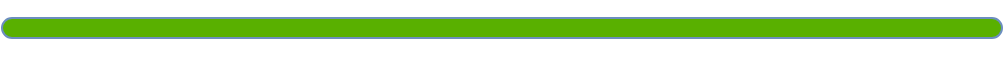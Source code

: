 <mxfile version="24.0.4" type="device" pages="12">
  <diagram id="h2uCwHawAl6BEzU_7ndh" name="Page-11">
    <mxGraphModel dx="876" dy="556" grid="1" gridSize="10" guides="1" tooltips="1" connect="1" arrows="1" fold="1" page="1" pageScale="1" pageWidth="827" pageHeight="1169" math="0" shadow="0">
      <root>
        <mxCell id="0" />
        <mxCell id="1" parent="0" />
        <mxCell id="dOdsAm3f2RoQgTHgtpjK-2" value="" style="rounded=1;whiteSpace=wrap;html=1;strokeColor=none;" parent="1" vertex="1">
          <mxGeometry x="190" y="251.25" width="500" height="27.5" as="geometry" />
        </mxCell>
        <mxCell id="dOdsAm3f2RoQgTHgtpjK-1" value="" style="rounded=1;whiteSpace=wrap;html=1;arcSize=50;fillColor=#59B000;strokeColor=#6c8ebf;" parent="1" vertex="1">
          <mxGeometry x="190" y="260" width="500" height="10" as="geometry" />
        </mxCell>
      </root>
    </mxGraphModel>
  </diagram>
  <diagram id="l_A_wMOnuGdudFqJbXIi" name="Page-10">
    <mxGraphModel dx="876" dy="556" grid="1" gridSize="10" guides="1" tooltips="1" connect="1" arrows="1" fold="1" page="1" pageScale="1" pageWidth="827" pageHeight="1169" math="0" shadow="0">
      <root>
        <mxCell id="0" />
        <mxCell id="1" parent="0" />
        <mxCell id="MxeewJvcTAXwMcTQZBxu-1" value="" style="rounded=1;whiteSpace=wrap;html=1;strokeColor=none;" parent="1" vertex="1">
          <mxGeometry x="190" y="251.25" width="500" height="27.5" as="geometry" />
        </mxCell>
        <mxCell id="MxeewJvcTAXwMcTQZBxu-2" value="" style="rounded=1;whiteSpace=wrap;html=1;arcSize=50;fillColor=#59B000;strokeColor=#6c8ebf;" parent="1" vertex="1">
          <mxGeometry x="190" y="260" width="450" height="10" as="geometry" />
        </mxCell>
      </root>
    </mxGraphModel>
  </diagram>
  <diagram id="cPvwwEJI61rbstXQydAW" name="Page-9">
    <mxGraphModel dx="876" dy="556" grid="1" gridSize="10" guides="1" tooltips="1" connect="1" arrows="1" fold="1" page="1" pageScale="1" pageWidth="827" pageHeight="1169" math="0" shadow="0">
      <root>
        <mxCell id="0" />
        <mxCell id="1" parent="0" />
        <mxCell id="Cmxp_G_i4AcAlucikIZn-1" value="" style="rounded=1;whiteSpace=wrap;html=1;strokeColor=none;" parent="1" vertex="1">
          <mxGeometry x="190" y="251.25" width="500" height="27.5" as="geometry" />
        </mxCell>
        <mxCell id="Cmxp_G_i4AcAlucikIZn-2" value="" style="rounded=1;whiteSpace=wrap;html=1;arcSize=50;fillColor=#59B000;strokeColor=#6c8ebf;" parent="1" vertex="1">
          <mxGeometry x="190" y="260" width="400" height="10" as="geometry" />
        </mxCell>
      </root>
    </mxGraphModel>
  </diagram>
  <diagram id="0chk-heLOFcf0DAlNYNj" name="Page-8">
    <mxGraphModel dx="876" dy="556" grid="1" gridSize="10" guides="1" tooltips="1" connect="1" arrows="1" fold="1" page="1" pageScale="1" pageWidth="827" pageHeight="1169" math="0" shadow="0">
      <root>
        <mxCell id="0" />
        <mxCell id="1" parent="0" />
        <mxCell id="k_CpEciAUc-Yw1STlye_-1" value="" style="rounded=1;whiteSpace=wrap;html=1;strokeColor=none;" parent="1" vertex="1">
          <mxGeometry x="190" y="251.25" width="500" height="27.5" as="geometry" />
        </mxCell>
        <mxCell id="k_CpEciAUc-Yw1STlye_-2" value="" style="rounded=1;whiteSpace=wrap;html=1;arcSize=50;fillColor=#59B000;strokeColor=#6c8ebf;" parent="1" vertex="1">
          <mxGeometry x="190" y="260" width="350" height="10" as="geometry" />
        </mxCell>
      </root>
    </mxGraphModel>
  </diagram>
  <diagram id="Lf2nxnMvghtVDL3JWbhJ" name="Page-7">
    <mxGraphModel dx="876" dy="556" grid="1" gridSize="10" guides="1" tooltips="1" connect="1" arrows="1" fold="1" page="1" pageScale="1" pageWidth="827" pageHeight="1169" math="0" shadow="0">
      <root>
        <mxCell id="0" />
        <mxCell id="1" parent="0" />
        <mxCell id="1zhsbT2qNO4NgaAmlXKL-1" value="" style="rounded=1;whiteSpace=wrap;html=1;strokeColor=none;" parent="1" vertex="1">
          <mxGeometry x="190" y="251.25" width="500" height="27.5" as="geometry" />
        </mxCell>
        <mxCell id="1zhsbT2qNO4NgaAmlXKL-2" value="" style="rounded=1;whiteSpace=wrap;html=1;arcSize=50;fillColor=#59B000;strokeColor=#6c8ebf;" parent="1" vertex="1">
          <mxGeometry x="190" y="260" width="300" height="10" as="geometry" />
        </mxCell>
      </root>
    </mxGraphModel>
  </diagram>
  <diagram id="gZ_NG6rIlwiG3zu-rxF3" name="Page-6">
    <mxGraphModel dx="876" dy="556" grid="1" gridSize="10" guides="1" tooltips="1" connect="1" arrows="1" fold="1" page="1" pageScale="1" pageWidth="827" pageHeight="1169" math="0" shadow="0">
      <root>
        <mxCell id="0" />
        <mxCell id="1" parent="0" />
        <mxCell id="L_iK324FQOQd6QrKrhdn-1" value="" style="rounded=1;whiteSpace=wrap;html=1;strokeColor=none;" vertex="1" parent="1">
          <mxGeometry x="190" y="251.25" width="500" height="27.5" as="geometry" />
        </mxCell>
        <mxCell id="L_iK324FQOQd6QrKrhdn-2" value="" style="rounded=1;whiteSpace=wrap;html=1;arcSize=50;fillColor=#59B000;strokeColor=#6c8ebf;" vertex="1" parent="1">
          <mxGeometry x="190" y="260" width="250" height="10" as="geometry" />
        </mxCell>
      </root>
    </mxGraphModel>
  </diagram>
  <diagram id="MPM8v62rTgZv6O4I2IpH" name="Page-5">
    <mxGraphModel dx="876" dy="556" grid="1" gridSize="10" guides="1" tooltips="1" connect="1" arrows="1" fold="1" page="1" pageScale="1" pageWidth="827" pageHeight="1169" math="0" shadow="0">
      <root>
        <mxCell id="0" />
        <mxCell id="1" parent="0" />
        <mxCell id="SiYJusG4VoOCuU0Oh2Th-1" value="" style="rounded=1;whiteSpace=wrap;html=1;strokeColor=none;" vertex="1" parent="1">
          <mxGeometry x="190" y="251.25" width="500" height="27.5" as="geometry" />
        </mxCell>
        <mxCell id="SiYJusG4VoOCuU0Oh2Th-2" value="" style="rounded=1;whiteSpace=wrap;html=1;arcSize=50;fillColor=#59B000;strokeColor=#6c8ebf;" vertex="1" parent="1">
          <mxGeometry x="190" y="260" width="200" height="10" as="geometry" />
        </mxCell>
      </root>
    </mxGraphModel>
  </diagram>
  <diagram id="ywyEa7b8aX2AqruSyN-O" name="Page-4">
    <mxGraphModel dx="876" dy="556" grid="1" gridSize="10" guides="1" tooltips="1" connect="1" arrows="1" fold="1" page="1" pageScale="1" pageWidth="827" pageHeight="1169" math="0" shadow="0">
      <root>
        <mxCell id="0" />
        <mxCell id="1" parent="0" />
        <mxCell id="QT5xDu_6G-O3jBDyParh-1" value="" style="rounded=1;whiteSpace=wrap;html=1;strokeColor=none;" vertex="1" parent="1">
          <mxGeometry x="190" y="251.25" width="500" height="27.5" as="geometry" />
        </mxCell>
        <mxCell id="QT5xDu_6G-O3jBDyParh-2" value="" style="rounded=1;whiteSpace=wrap;html=1;arcSize=50;fillColor=#59B000;strokeColor=#6c8ebf;" vertex="1" parent="1">
          <mxGeometry x="190" y="260" width="150" height="10" as="geometry" />
        </mxCell>
      </root>
    </mxGraphModel>
  </diagram>
  <diagram id="s5zfgGiA4mteBReNmxVV" name="Page-3">
    <mxGraphModel dx="876" dy="556" grid="1" gridSize="10" guides="1" tooltips="1" connect="1" arrows="1" fold="1" page="1" pageScale="1" pageWidth="827" pageHeight="1169" math="0" shadow="0">
      <root>
        <mxCell id="0" />
        <mxCell id="1" parent="0" />
        <mxCell id="ZNnAsR8nSQaM7y98GXgA-1" value="" style="rounded=1;whiteSpace=wrap;html=1;strokeColor=none;" vertex="1" parent="1">
          <mxGeometry x="190" y="251.25" width="500" height="27.5" as="geometry" />
        </mxCell>
        <mxCell id="ZNnAsR8nSQaM7y98GXgA-2" value="" style="rounded=1;whiteSpace=wrap;html=1;arcSize=50;fillColor=#59B000;strokeColor=#6c8ebf;" vertex="1" parent="1">
          <mxGeometry x="190" y="260" width="100" height="10" as="geometry" />
        </mxCell>
      </root>
    </mxGraphModel>
  </diagram>
  <diagram id="0jq5YTnI9pZT1F0hXW5j" name="Page-2">
    <mxGraphModel dx="876" dy="556" grid="1" gridSize="10" guides="1" tooltips="1" connect="1" arrows="1" fold="1" page="1" pageScale="1" pageWidth="827" pageHeight="1169" math="0" shadow="0">
      <root>
        <mxCell id="0" />
        <mxCell id="1" parent="0" />
        <mxCell id="wqT3fcmmzo5CZSqCdlBP-1" value="" style="rounded=1;whiteSpace=wrap;html=1;strokeColor=none;" vertex="1" parent="1">
          <mxGeometry x="190" y="251.25" width="500" height="27.5" as="geometry" />
        </mxCell>
        <mxCell id="wqT3fcmmzo5CZSqCdlBP-2" value="" style="rounded=1;whiteSpace=wrap;html=1;arcSize=50;fillColor=#59B000;strokeColor=#6c8ebf;" vertex="1" parent="1">
          <mxGeometry x="190" y="260" width="50" height="10" as="geometry" />
        </mxCell>
      </root>
    </mxGraphModel>
  </diagram>
  <diagram id="CCxK6_z0owU-DRg1IL07" name="Page-1">
    <mxGraphModel dx="876" dy="556" grid="1" gridSize="10" guides="1" tooltips="1" connect="1" arrows="1" fold="1" page="1" pageScale="1" pageWidth="827" pageHeight="1169" math="0" shadow="0">
      <root>
        <mxCell id="0" />
        <mxCell id="1" parent="0" />
        <mxCell id="i4jFM1HfDChg1DNU0WBU-1" value="" style="rounded=1;whiteSpace=wrap;html=1;strokeColor=none;" vertex="1" parent="1">
          <mxGeometry x="190" y="251.25" width="500" height="27.5" as="geometry" />
        </mxCell>
        <mxCell id="i4jFM1HfDChg1DNU0WBU-2" value="" style="rounded=1;whiteSpace=wrap;html=1;arcSize=50;fillColor=#59B000;strokeColor=#6c8ebf;" vertex="1" parent="1">
          <mxGeometry x="190" y="260" height="10" as="geometry" />
        </mxCell>
      </root>
    </mxGraphModel>
  </diagram>
  <diagram id="tvj56z0bFzLdx2N9d0sE" name="Page-12">
    <mxGraphModel dx="5840" dy="3707" grid="1" gridSize="10" guides="1" tooltips="1" connect="1" arrows="1" fold="1" page="1" pageScale="1" pageWidth="827" pageHeight="1169" math="0" shadow="0">
      <root>
        <mxCell id="0" />
        <mxCell id="1" parent="0" />
        <mxCell id="lNrRJCf7NGehqYIz8u-y-2" value="" style="rounded=1;whiteSpace=wrap;html=1;arcSize=50;fillColor=#59B000;strokeColor=#6c8ebf;" vertex="1" parent="1">
          <mxGeometry x="190" y="260" width="4740" height="290" as="geometry" />
        </mxCell>
      </root>
    </mxGraphModel>
  </diagram>
</mxfile>

